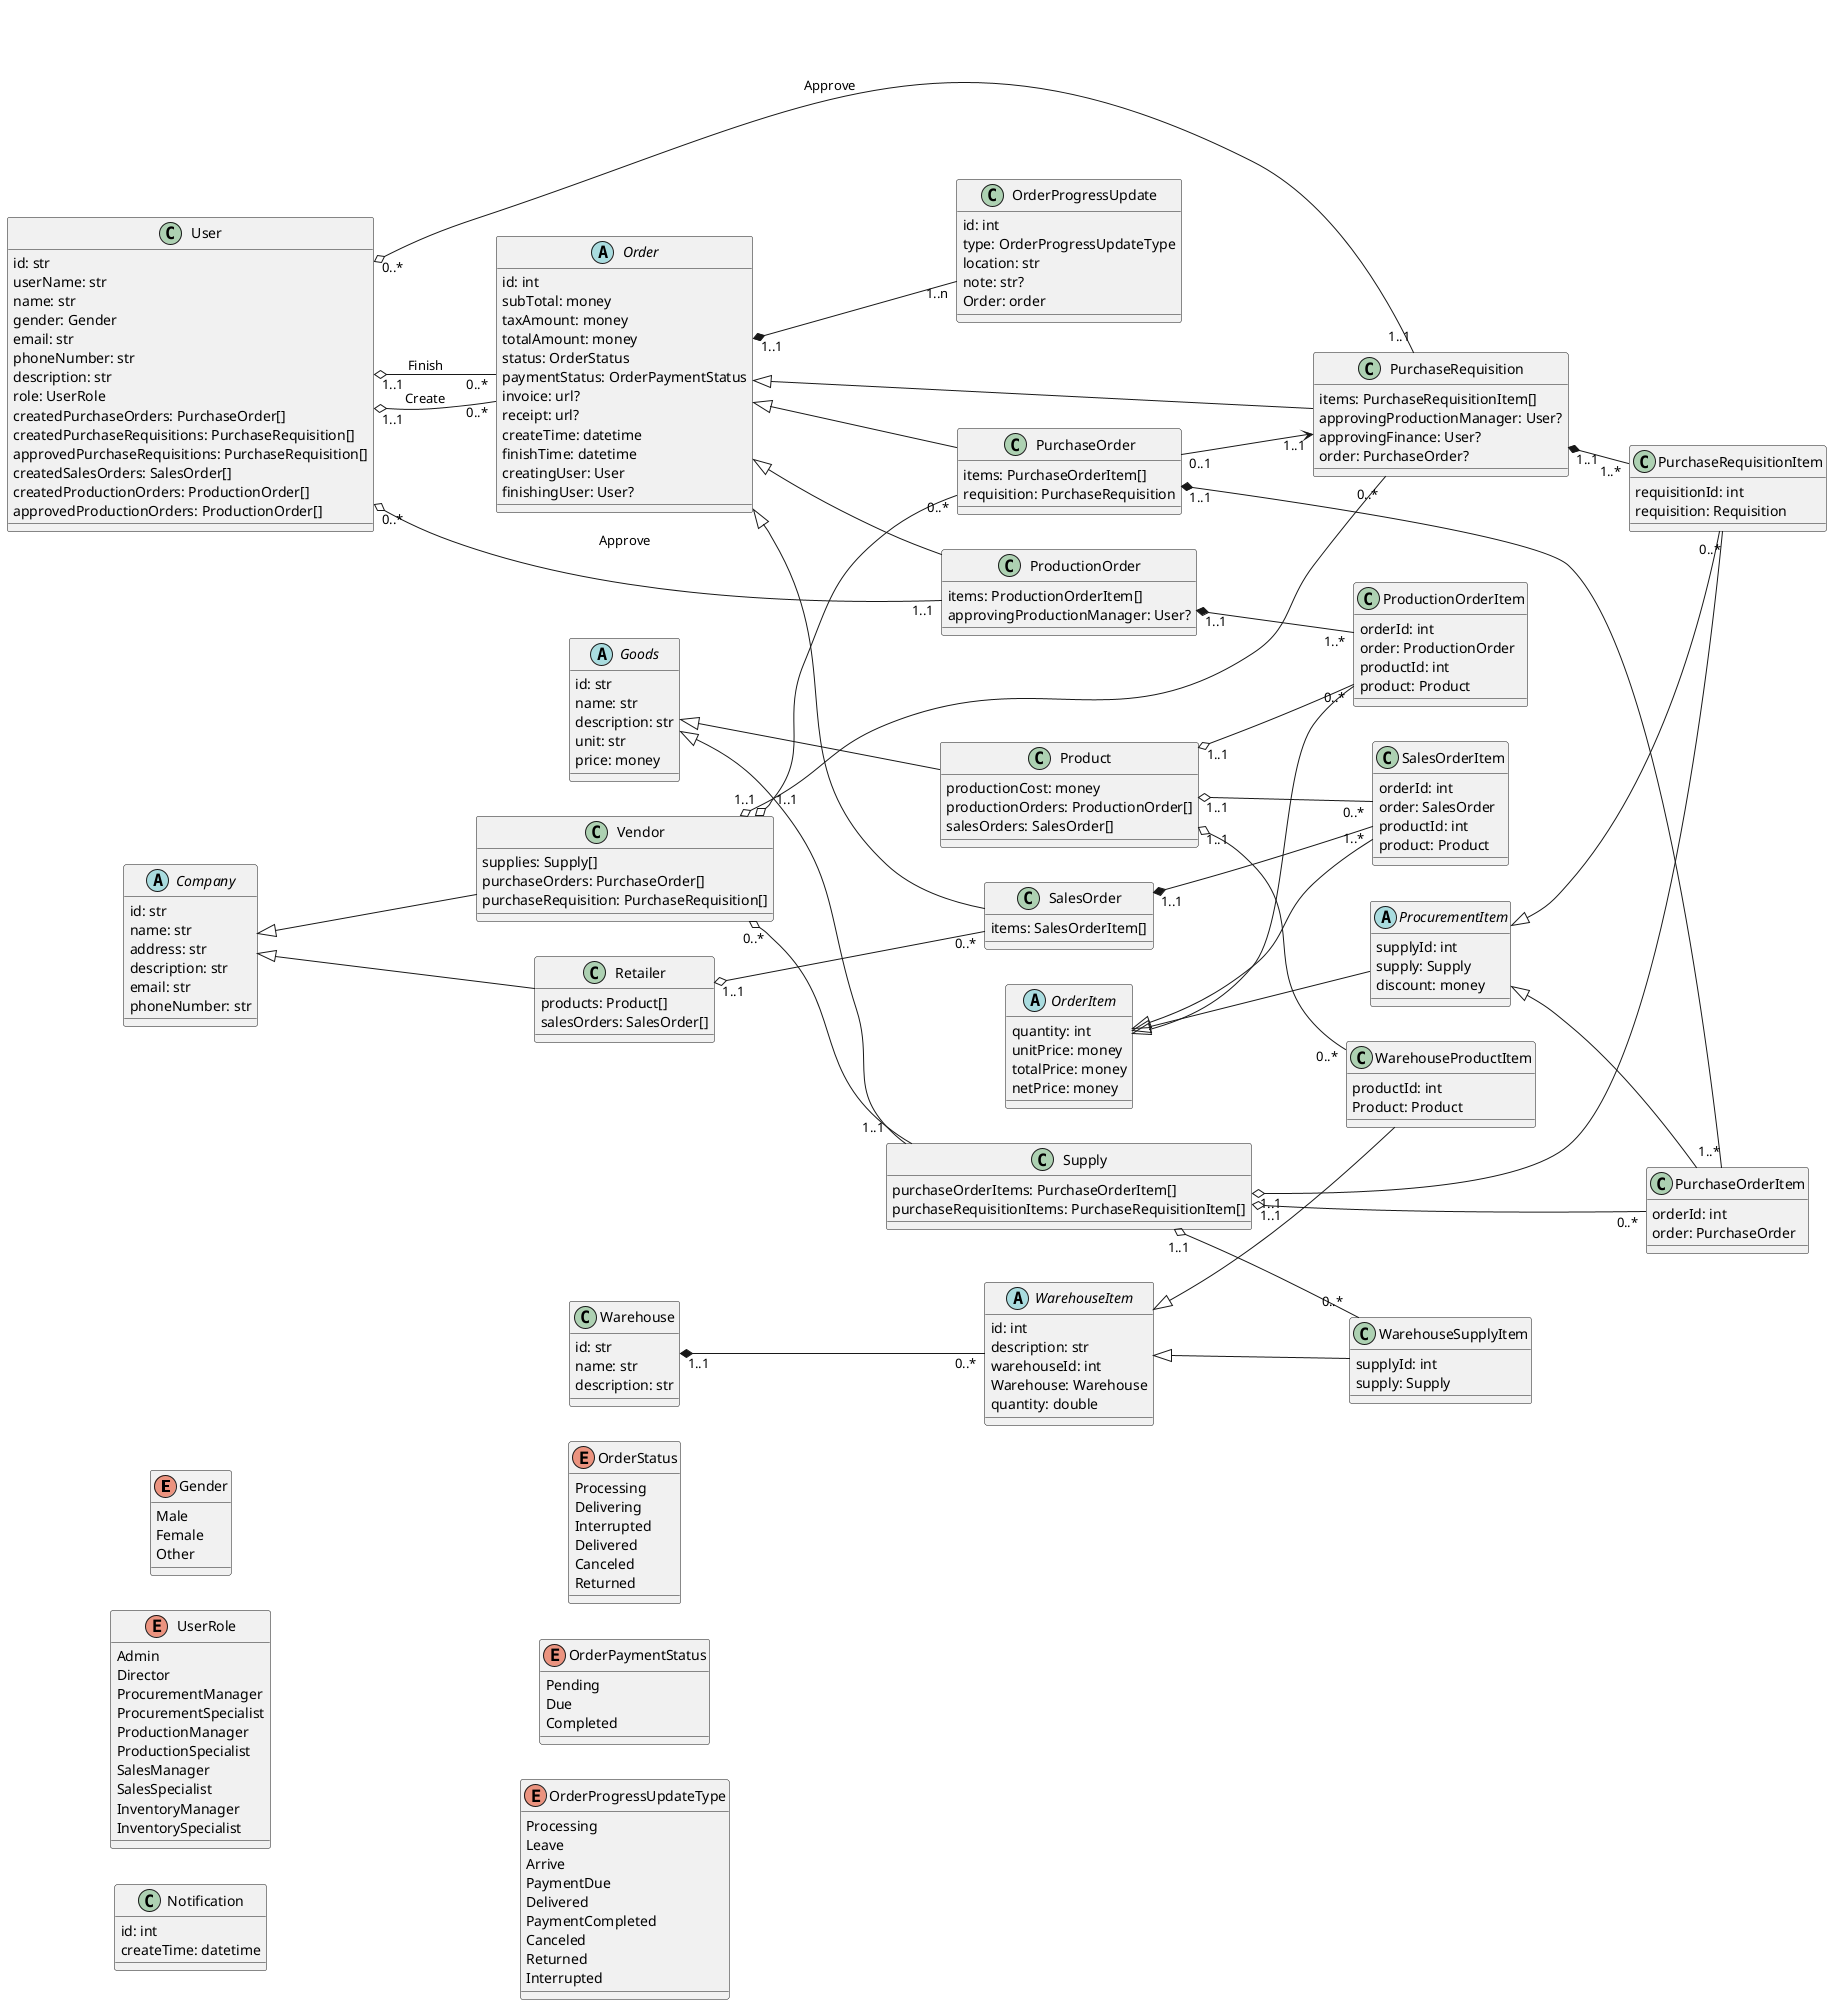 @startuml classes
left to right direction

enum Gender {
    Male
    Female
    Other
}

enum UserRole {
    Admin
    Director
    ProcurementManager
    ProcurementSpecialist
    ProductionManager
    ProductionSpecialist
    SalesManager
    SalesSpecialist
    InventoryManager
    InventorySpecialist
}

class User {
    id: str
    userName: str
    name: str
    gender: Gender
    email: str
    phoneNumber: str
    description: str
    role: UserRole
    createdPurchaseOrders: PurchaseOrder[]
    createdPurchaseRequisitions: PurchaseRequisition[]
    approvedPurchaseRequisitions: PurchaseRequisition[]
    createdSalesOrders: SalesOrder[]
    createdProductionOrders: ProductionOrder[]
    approvedProductionOrders: ProductionOrder[]
}

class Notification {
    id: int
    createTime: datetime
}

abstract Company {
    id: str
    name: str
    address: str
    description: str
    email: str
    phoneNumber: str
}

class Vendor {
    supplies: Supply[]
    purchaseOrders: PurchaseOrder[]
    purchaseRequisition: PurchaseRequisition[]

}
Company <|-- Vendor

class Retailer {
    products: Product[]
    salesOrders: SalesOrder[]
}
Company <|-- Retailer

class Warehouse {
    id: str
    name: str
    description: str
}

abstract Goods {
    id: str
    name: str
    description: str
    unit: str
    price: money
}

class Supply {
    purchaseOrderItems: PurchaseOrderItem[]
    purchaseRequisitionItems: PurchaseRequisitionItem[]
}
Goods <|-- Supply
Vendor "0..*" o-- "1..1" Supply

class Product {
    productionCost: money
    productionOrders: ProductionOrder[]
    salesOrders: SalesOrder[]
}
Goods <|-- Product

enum OrderStatus {
    Processing
    Delivering
    Interrupted
    Delivered
    Canceled
    Returned
}

enum OrderPaymentStatus {
    Pending
    Due
    Completed
}

abstract Order {
    id: int
    subTotal: money
    taxAmount: money
    totalAmount: money
    status: OrderStatus
    paymentStatus: OrderPaymentStatus
    invoice: url?
    receipt: url?
    createTime: datetime
    finishTime: datetime
    creatingUser: User
    finishingUser: User?
}
User "1..1" o-- "0..*" Order : Create
User "1..1" o-- "0..*" Order : Finish

abstract OrderItem {
    quantity: int
    unitPrice: money
    totalPrice: money
    netPrice: money
}

enum OrderProgressUpdateType {
    Processing
    Leave
    Arrive
    PaymentDue
    Delivered
    PaymentCompleted
    Canceled
    Returned
    Interrupted
}

class OrderProgressUpdate {
    id: int
    type: OrderProgressUpdateType
    location: str
    note: str?
    Order: order
}
Order "1..1" *-- "1..n" OrderProgressUpdate

abstract ProcurementItem {
    supplyId: int
    supply: Supply
    discount: money
}
OrderItem <|-- ProcurementItem

class PurchaseRequisition {
    items: PurchaseRequisitionItem[]
    approvingProductionManager: User?
    approvingFinance: User?
    order: PurchaseOrder?
}
Order <|-- PurchaseRequisition
Vendor "1..1" o-- "0..*" PurchaseRequisition
User "0..*" o-- "1..1" PurchaseRequisition : Approve

class PurchaseRequisitionItem {
    requisitionId: int
    requisition: Requisition
}
ProcurementItem <|-- PurchaseRequisitionItem
PurchaseRequisition "1..1" *-- "1..*" PurchaseRequisitionItem
Supply "1..1" o-- "0..*" PurchaseRequisitionItem

class PurchaseOrder {
    items: PurchaseOrderItem[]
    requisition: PurchaseRequisition
}
Order <|-- PurchaseOrder
Vendor "1..1" o-- "0..*" PurchaseOrder
PurchaseOrder "0..1" --> "1..1" PurchaseRequisition

class PurchaseOrderItem {
    orderId: int
    order: PurchaseOrder
}
ProcurementItem <|-- PurchaseOrderItem
PurchaseOrder "1..1" *-- "1..*" PurchaseOrderItem
Supply "1..1" o-- "0..*" PurchaseOrderItem

class SalesOrder {
    items: SalesOrderItem[]
}
Order <|-- SalesOrder
Retailer "1..1" o-- "0..*" SalesOrder

class SalesOrderItem {
    orderId: int
    order: SalesOrder
    productId: int
    product: Product
}
OrderItem <|-- SalesOrderItem
SalesOrder "1..1" *-- "1..*" SalesOrderItem
Product "1..1" o-- "0..*" SalesOrderItem

class ProductionOrder {
    items: ProductionOrderItem[]
    approvingProductionManager: User?
}
Order <|-- ProductionOrder
User "0..*" o-- "1..1" ProductionOrder : Approve

class ProductionOrderItem {
    orderId: int
    order: ProductionOrder
    productId: int
    product: Product
}
OrderItem <|-- ProductionOrderItem
ProductionOrder "1..1" *-- "1..*" ProductionOrderItem
Product "1..1" o-- "0..*" ProductionOrderItem

abstract WarehouseItem {
    id: int
    description: str
    warehouseId: int
    Warehouse: Warehouse
    quantity: double
}
Warehouse "1..1" *-- "0..*" WarehouseItem

class WarehouseSupplyItem {
    supplyId: int
    supply: Supply
}
WarehouseItem <|-- WarehouseSupplyItem
Supply "1..1" o-- "0..*" WarehouseSupplyItem

class WarehouseProductItem {
    productId: int
    Product: Product
}
WarehouseItem <|-- WarehouseProductItem
Product "1..1" o-- "0..*" WarehouseProductItem
@enduml